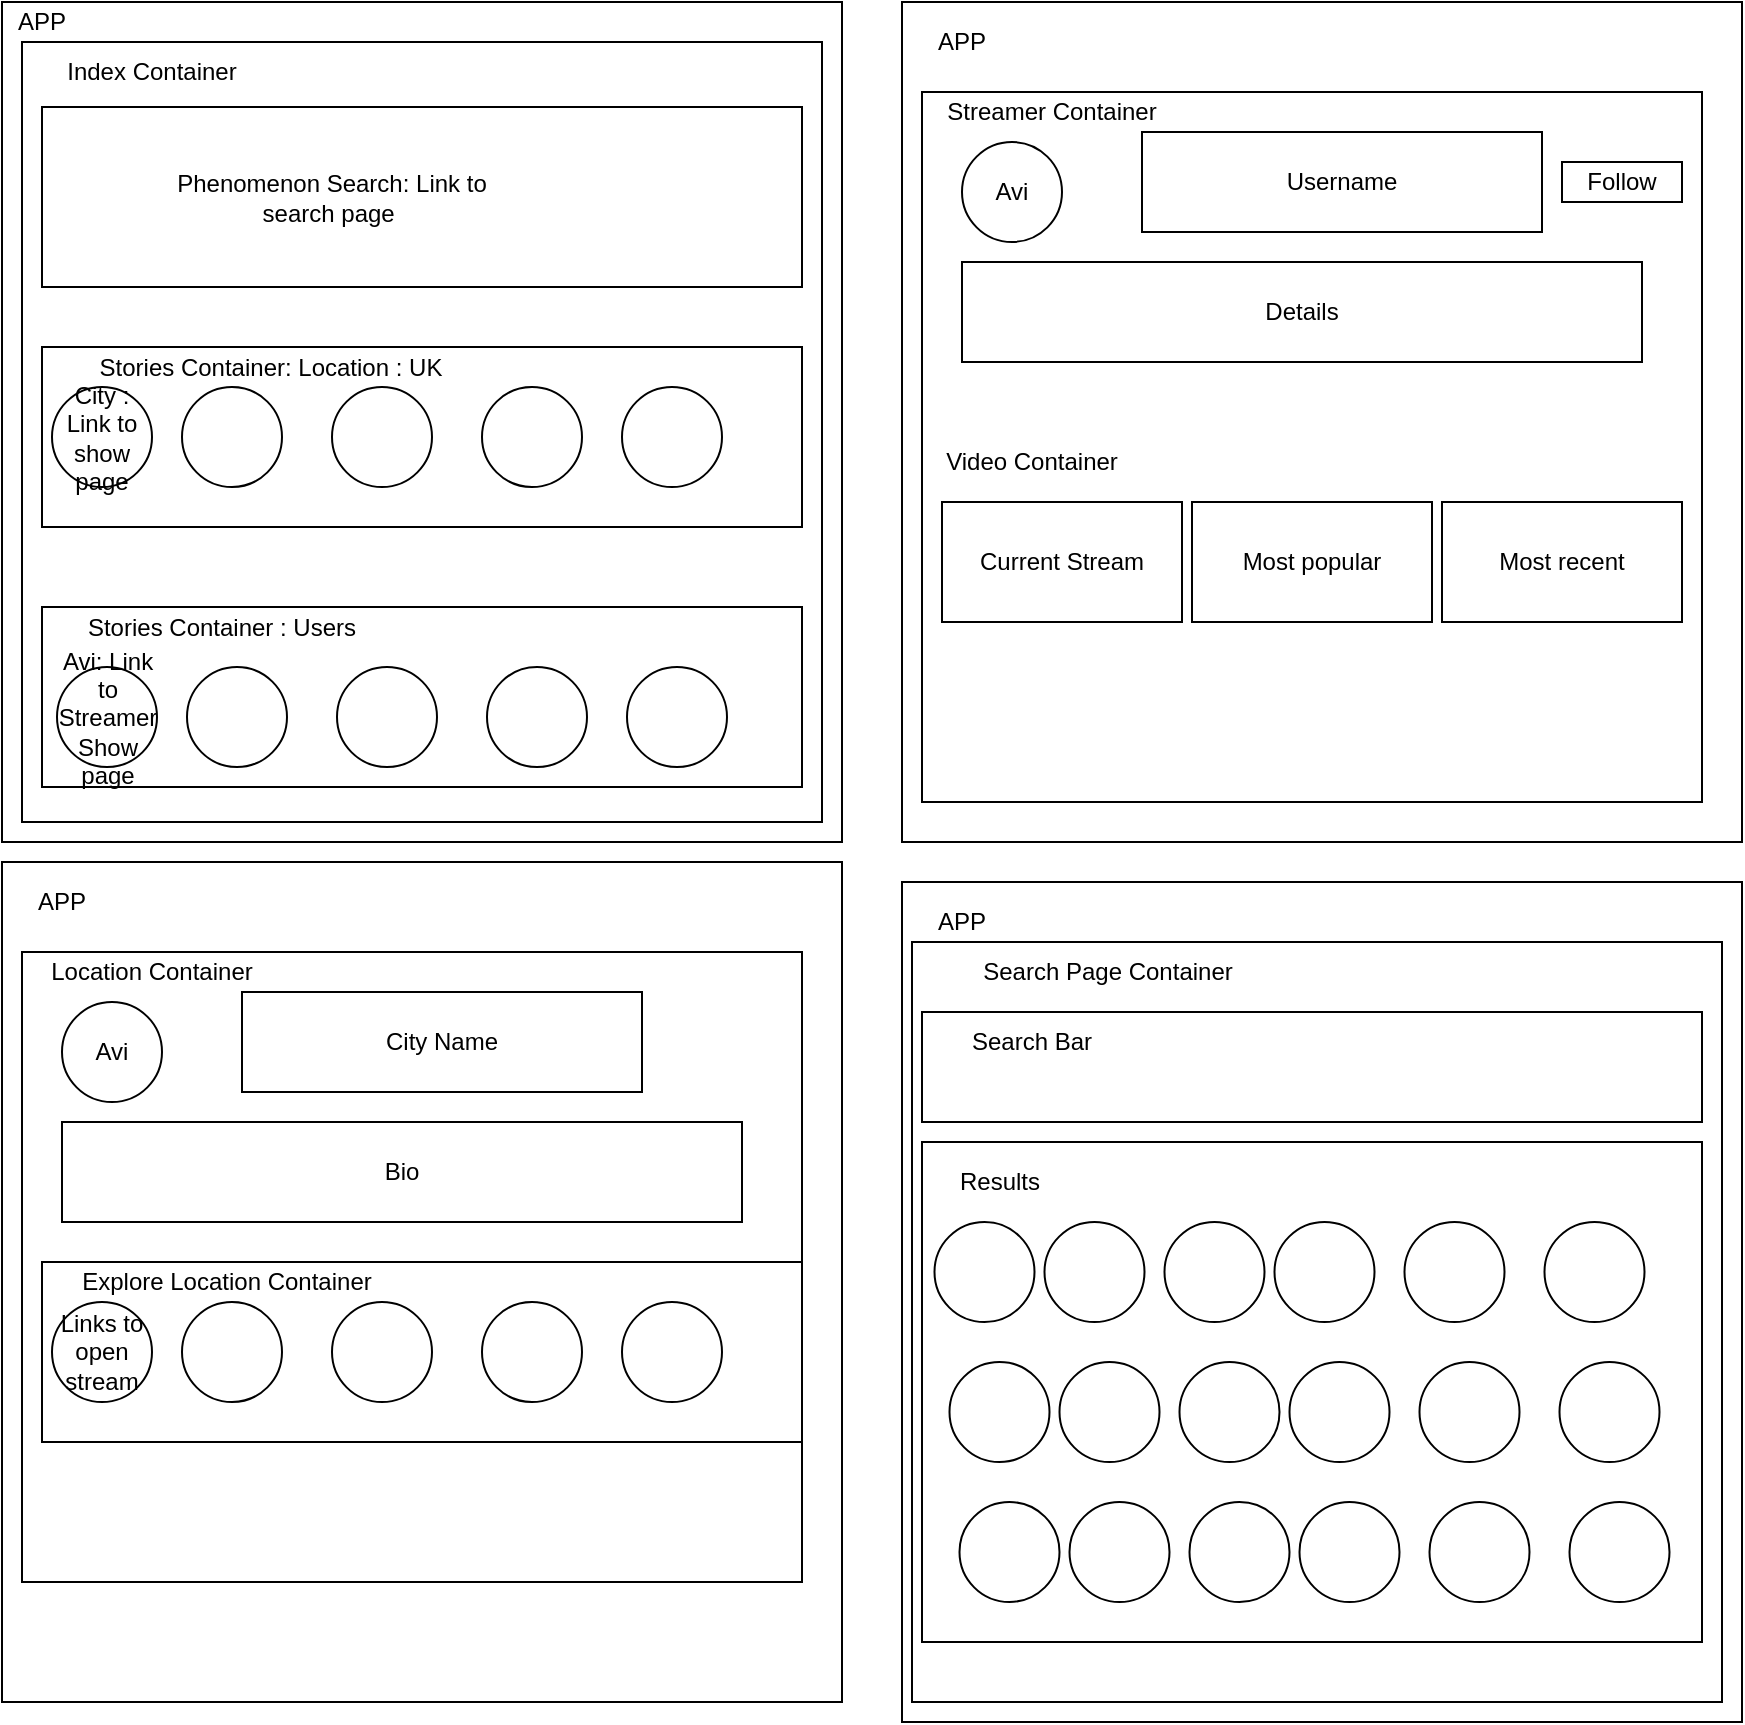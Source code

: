 <mxfile version="13.1.3">
    <diagram id="G6u2pa_VjVDDQZ0H6Lm_" name="Page-1">
        <mxGraphModel dx="942" dy="530" grid="1" gridSize="10" guides="1" tooltips="1" connect="1" arrows="1" fold="1" page="1" pageScale="1" pageWidth="1100" pageHeight="850" math="0" shadow="0">
            <root>
                <mxCell id="0"/>
                <mxCell id="1" parent="0"/>
                <mxCell id="fZP8IcHrs8CvVbbr-H_v-1" value="" style="whiteSpace=wrap;html=1;aspect=fixed;align=left;" parent="1" vertex="1">
                    <mxGeometry x="20" y="40" width="420" height="420" as="geometry"/>
                </mxCell>
                <mxCell id="fZP8IcHrs8CvVbbr-H_v-132" value="" style="rounded=0;whiteSpace=wrap;html=1;" parent="1" vertex="1">
                    <mxGeometry x="30" y="60" width="400" height="390" as="geometry"/>
                </mxCell>
                <mxCell id="fZP8IcHrs8CvVbbr-H_v-97" value="" style="whiteSpace=wrap;html=1;aspect=fixed;align=left;" parent="1" vertex="1">
                    <mxGeometry x="470" y="480" width="420" height="420" as="geometry"/>
                </mxCell>
                <mxCell id="fZP8IcHrs8CvVbbr-H_v-130" value="" style="rounded=0;whiteSpace=wrap;html=1;" parent="1" vertex="1">
                    <mxGeometry x="475" y="510" width="405" height="380" as="geometry"/>
                </mxCell>
                <mxCell id="fZP8IcHrs8CvVbbr-H_v-47" value="" style="whiteSpace=wrap;html=1;aspect=fixed;align=left;" parent="1" vertex="1">
                    <mxGeometry x="470" y="40" width="420" height="420" as="geometry"/>
                </mxCell>
                <mxCell id="fZP8IcHrs8CvVbbr-H_v-74" value="" style="rounded=0;whiteSpace=wrap;html=1;" parent="1" vertex="1">
                    <mxGeometry x="480" y="260" width="390" height="160" as="geometry"/>
                </mxCell>
                <mxCell id="fZP8IcHrs8CvVbbr-H_v-3" value="" style="rounded=0;whiteSpace=wrap;html=1;" parent="1" vertex="1">
                    <mxGeometry x="40" y="92.5" width="380" height="90" as="geometry"/>
                </mxCell>
                <mxCell id="fZP8IcHrs8CvVbbr-H_v-2" value="APP" style="text;html=1;strokeColor=none;fillColor=none;align=center;verticalAlign=middle;whiteSpace=wrap;rounded=0;" parent="1" vertex="1">
                    <mxGeometry x="20" y="40" width="40" height="20" as="geometry"/>
                </mxCell>
                <mxCell id="fZP8IcHrs8CvVbbr-H_v-4" value="Phenomenon Search: Link to search page&amp;nbsp;" style="text;html=1;strokeColor=none;fillColor=none;align=center;verticalAlign=middle;whiteSpace=wrap;rounded=0;" parent="1" vertex="1">
                    <mxGeometry x="90" y="127.5" width="190" height="20" as="geometry"/>
                </mxCell>
                <mxCell id="fZP8IcHrs8CvVbbr-H_v-48" value="APP" style="text;html=1;strokeColor=none;fillColor=none;align=center;verticalAlign=middle;whiteSpace=wrap;rounded=0;" parent="1" vertex="1">
                    <mxGeometry x="480" y="50" width="40" height="20" as="geometry"/>
                </mxCell>
                <mxCell id="fZP8IcHrs8CvVbbr-H_v-49" value="" style="rounded=0;whiteSpace=wrap;html=1;" parent="1" vertex="1">
                    <mxGeometry x="40" y="212.5" width="380" height="90" as="geometry"/>
                </mxCell>
                <mxCell id="fZP8IcHrs8CvVbbr-H_v-50" value="" style="rounded=0;whiteSpace=wrap;html=1;" parent="1" vertex="1">
                    <mxGeometry x="40" y="342.5" width="380" height="90" as="geometry"/>
                </mxCell>
                <mxCell id="fZP8IcHrs8CvVbbr-H_v-55" value="City : Link to show page" style="ellipse;whiteSpace=wrap;html=1;aspect=fixed;" parent="1" vertex="1">
                    <mxGeometry x="45" y="232.5" width="50" height="50" as="geometry"/>
                </mxCell>
                <mxCell id="fZP8IcHrs8CvVbbr-H_v-56" value="" style="ellipse;whiteSpace=wrap;html=1;aspect=fixed;" parent="1" vertex="1">
                    <mxGeometry x="110" y="232.5" width="50" height="50" as="geometry"/>
                </mxCell>
                <mxCell id="fZP8IcHrs8CvVbbr-H_v-57" value="" style="ellipse;whiteSpace=wrap;html=1;aspect=fixed;" parent="1" vertex="1">
                    <mxGeometry x="260" y="232.5" width="50" height="50" as="geometry"/>
                </mxCell>
                <mxCell id="fZP8IcHrs8CvVbbr-H_v-58" value="" style="ellipse;whiteSpace=wrap;html=1;aspect=fixed;" parent="1" vertex="1">
                    <mxGeometry x="330" y="232.5" width="50" height="50" as="geometry"/>
                </mxCell>
                <mxCell id="fZP8IcHrs8CvVbbr-H_v-59" value="" style="ellipse;whiteSpace=wrap;html=1;aspect=fixed;" parent="1" vertex="1">
                    <mxGeometry x="185" y="232.5" width="50" height="50" as="geometry"/>
                </mxCell>
                <mxCell id="fZP8IcHrs8CvVbbr-H_v-60" value="Avi: Link to Streamer Show page" style="ellipse;whiteSpace=wrap;html=1;aspect=fixed;" parent="1" vertex="1">
                    <mxGeometry x="47.5" y="372.5" width="50" height="50" as="geometry"/>
                </mxCell>
                <mxCell id="fZP8IcHrs8CvVbbr-H_v-61" value="" style="ellipse;whiteSpace=wrap;html=1;aspect=fixed;" parent="1" vertex="1">
                    <mxGeometry x="112.5" y="372.5" width="50" height="50" as="geometry"/>
                </mxCell>
                <mxCell id="fZP8IcHrs8CvVbbr-H_v-62" value="" style="ellipse;whiteSpace=wrap;html=1;aspect=fixed;" parent="1" vertex="1">
                    <mxGeometry x="262.5" y="372.5" width="50" height="50" as="geometry"/>
                </mxCell>
                <mxCell id="fZP8IcHrs8CvVbbr-H_v-63" value="" style="ellipse;whiteSpace=wrap;html=1;aspect=fixed;" parent="1" vertex="1">
                    <mxGeometry x="332.5" y="372.5" width="50" height="50" as="geometry"/>
                </mxCell>
                <mxCell id="fZP8IcHrs8CvVbbr-H_v-64" value="" style="ellipse;whiteSpace=wrap;html=1;aspect=fixed;" parent="1" vertex="1">
                    <mxGeometry x="187.5" y="372.5" width="50" height="50" as="geometry"/>
                </mxCell>
                <mxCell id="fZP8IcHrs8CvVbbr-H_v-6" value="Stories Container: Location : UK" style="text;html=1;strokeColor=none;fillColor=none;align=center;verticalAlign=middle;whiteSpace=wrap;rounded=0;" parent="1" vertex="1">
                    <mxGeometry x="47.5" y="212.5" width="212.5" height="20" as="geometry"/>
                </mxCell>
                <mxCell id="fZP8IcHrs8CvVbbr-H_v-8" value="Stories Container : Users" style="text;html=1;strokeColor=none;fillColor=none;align=center;verticalAlign=middle;whiteSpace=wrap;rounded=0;" parent="1" vertex="1">
                    <mxGeometry x="40" y="342.5" width="180" height="20" as="geometry"/>
                </mxCell>
                <mxCell id="fZP8IcHrs8CvVbbr-H_v-66" value="" style="rounded=0;whiteSpace=wrap;html=1;" parent="1" vertex="1">
                    <mxGeometry x="480" y="85" width="390" height="355" as="geometry"/>
                </mxCell>
                <mxCell id="fZP8IcHrs8CvVbbr-H_v-67" value="Avi" style="ellipse;whiteSpace=wrap;html=1;aspect=fixed;" parent="1" vertex="1">
                    <mxGeometry x="500" y="110" width="50" height="50" as="geometry"/>
                </mxCell>
                <mxCell id="fZP8IcHrs8CvVbbr-H_v-68" value="Username" style="rounded=0;whiteSpace=wrap;html=1;" parent="1" vertex="1">
                    <mxGeometry x="590" y="105" width="200" height="50" as="geometry"/>
                </mxCell>
                <mxCell id="fZP8IcHrs8CvVbbr-H_v-69" value="Details" style="rounded=0;whiteSpace=wrap;html=1;" parent="1" vertex="1">
                    <mxGeometry x="500" y="170" width="340" height="50" as="geometry"/>
                </mxCell>
                <mxCell id="fZP8IcHrs8CvVbbr-H_v-70" value="Current Stream" style="rounded=0;whiteSpace=wrap;html=1;" parent="1" vertex="1">
                    <mxGeometry x="490" y="290" width="120" height="60" as="geometry"/>
                </mxCell>
                <mxCell id="fZP8IcHrs8CvVbbr-H_v-71" value="Most popular" style="rounded=0;whiteSpace=wrap;html=1;" parent="1" vertex="1">
                    <mxGeometry x="615" y="290" width="120" height="60" as="geometry"/>
                </mxCell>
                <mxCell id="fZP8IcHrs8CvVbbr-H_v-72" value="Most recent" style="rounded=0;whiteSpace=wrap;html=1;" parent="1" vertex="1">
                    <mxGeometry x="740" y="290" width="120" height="60" as="geometry"/>
                </mxCell>
                <mxCell id="fZP8IcHrs8CvVbbr-H_v-76" value="Video Container" style="text;html=1;strokeColor=none;fillColor=none;align=center;verticalAlign=middle;whiteSpace=wrap;rounded=0;" parent="1" vertex="1">
                    <mxGeometry x="480" y="260" width="110" height="20" as="geometry"/>
                </mxCell>
                <mxCell id="fZP8IcHrs8CvVbbr-H_v-77" value="Streamer Container" style="text;html=1;strokeColor=none;fillColor=none;align=center;verticalAlign=middle;whiteSpace=wrap;rounded=0;" parent="1" vertex="1">
                    <mxGeometry x="480" y="85" width="130" height="20" as="geometry"/>
                </mxCell>
                <mxCell id="fZP8IcHrs8CvVbbr-H_v-78" value="" style="whiteSpace=wrap;html=1;aspect=fixed;align=left;" parent="1" vertex="1">
                    <mxGeometry x="20" y="470" width="420" height="420" as="geometry"/>
                </mxCell>
                <mxCell id="fZP8IcHrs8CvVbbr-H_v-80" value="APP" style="text;html=1;strokeColor=none;fillColor=none;align=center;verticalAlign=middle;whiteSpace=wrap;rounded=0;" parent="1" vertex="1">
                    <mxGeometry x="30" y="480" width="40" height="20" as="geometry"/>
                </mxCell>
                <mxCell id="fZP8IcHrs8CvVbbr-H_v-81" value="" style="rounded=0;whiteSpace=wrap;html=1;" parent="1" vertex="1">
                    <mxGeometry x="30" y="515" width="390" height="315" as="geometry"/>
                </mxCell>
                <mxCell id="fZP8IcHrs8CvVbbr-H_v-82" value="Avi" style="ellipse;whiteSpace=wrap;html=1;aspect=fixed;" parent="1" vertex="1">
                    <mxGeometry x="50" y="540" width="50" height="50" as="geometry"/>
                </mxCell>
                <mxCell id="fZP8IcHrs8CvVbbr-H_v-83" value="City Name" style="rounded=0;whiteSpace=wrap;html=1;" parent="1" vertex="1">
                    <mxGeometry x="140" y="535" width="200" height="50" as="geometry"/>
                </mxCell>
                <mxCell id="fZP8IcHrs8CvVbbr-H_v-84" value="Bio" style="rounded=0;whiteSpace=wrap;html=1;" parent="1" vertex="1">
                    <mxGeometry x="50" y="600" width="340" height="50" as="geometry"/>
                </mxCell>
                <mxCell id="fZP8IcHrs8CvVbbr-H_v-89" value="Location Container" style="text;html=1;strokeColor=none;fillColor=none;align=center;verticalAlign=middle;whiteSpace=wrap;rounded=0;" parent="1" vertex="1">
                    <mxGeometry x="30" y="515" width="130" height="20" as="geometry"/>
                </mxCell>
                <mxCell id="fZP8IcHrs8CvVbbr-H_v-90" value="" style="rounded=0;whiteSpace=wrap;html=1;" parent="1" vertex="1">
                    <mxGeometry x="40" y="670" width="380" height="90" as="geometry"/>
                </mxCell>
                <mxCell id="fZP8IcHrs8CvVbbr-H_v-91" value="Links to open stream" style="ellipse;whiteSpace=wrap;html=1;aspect=fixed;" parent="1" vertex="1">
                    <mxGeometry x="45" y="690" width="50" height="50" as="geometry"/>
                </mxCell>
                <mxCell id="fZP8IcHrs8CvVbbr-H_v-92" value="" style="ellipse;whiteSpace=wrap;html=1;aspect=fixed;" parent="1" vertex="1">
                    <mxGeometry x="110" y="690" width="50" height="50" as="geometry"/>
                </mxCell>
                <mxCell id="fZP8IcHrs8CvVbbr-H_v-93" value="" style="ellipse;whiteSpace=wrap;html=1;aspect=fixed;" parent="1" vertex="1">
                    <mxGeometry x="260" y="690" width="50" height="50" as="geometry"/>
                </mxCell>
                <mxCell id="fZP8IcHrs8CvVbbr-H_v-94" value="" style="ellipse;whiteSpace=wrap;html=1;aspect=fixed;" parent="1" vertex="1">
                    <mxGeometry x="330" y="690" width="50" height="50" as="geometry"/>
                </mxCell>
                <mxCell id="fZP8IcHrs8CvVbbr-H_v-95" value="" style="ellipse;whiteSpace=wrap;html=1;aspect=fixed;" parent="1" vertex="1">
                    <mxGeometry x="185" y="690" width="50" height="50" as="geometry"/>
                </mxCell>
                <mxCell id="fZP8IcHrs8CvVbbr-H_v-96" value="Explore Location Container" style="text;html=1;strokeColor=none;fillColor=none;align=center;verticalAlign=middle;whiteSpace=wrap;rounded=0;" parent="1" vertex="1">
                    <mxGeometry x="47.5" y="670" width="169" height="20" as="geometry"/>
                </mxCell>
                <mxCell id="fZP8IcHrs8CvVbbr-H_v-98" value="" style="rounded=0;whiteSpace=wrap;html=1;" parent="1" vertex="1">
                    <mxGeometry x="480" y="610" width="390" height="250" as="geometry"/>
                </mxCell>
                <mxCell id="fZP8IcHrs8CvVbbr-H_v-99" value="APP" style="text;html=1;strokeColor=none;fillColor=none;align=center;verticalAlign=middle;whiteSpace=wrap;rounded=0;" parent="1" vertex="1">
                    <mxGeometry x="480" y="490" width="40" height="20" as="geometry"/>
                </mxCell>
                <mxCell id="fZP8IcHrs8CvVbbr-H_v-100" value="" style="rounded=0;whiteSpace=wrap;html=1;" parent="1" vertex="1">
                    <mxGeometry x="480" y="545" width="390" height="55" as="geometry"/>
                </mxCell>
                <mxCell id="fZP8IcHrs8CvVbbr-H_v-107" value="Results" style="text;html=1;strokeColor=none;fillColor=none;align=center;verticalAlign=middle;whiteSpace=wrap;rounded=0;" parent="1" vertex="1">
                    <mxGeometry x="463.75" y="620" width="110" height="20" as="geometry"/>
                </mxCell>
                <mxCell id="fZP8IcHrs8CvVbbr-H_v-108" value="Search Bar" style="text;html=1;strokeColor=none;fillColor=none;align=center;verticalAlign=middle;whiteSpace=wrap;rounded=0;" parent="1" vertex="1">
                    <mxGeometry x="470" y="550" width="130" height="20" as="geometry"/>
                </mxCell>
                <mxCell id="fZP8IcHrs8CvVbbr-H_v-109" value="" style="ellipse;whiteSpace=wrap;html=1;aspect=fixed;" parent="1" vertex="1">
                    <mxGeometry x="486.25" y="650" width="50" height="50" as="geometry"/>
                </mxCell>
                <mxCell id="fZP8IcHrs8CvVbbr-H_v-111" value="" style="ellipse;whiteSpace=wrap;html=1;aspect=fixed;" parent="1" vertex="1">
                    <mxGeometry x="541.25" y="650" width="50" height="50" as="geometry"/>
                </mxCell>
                <mxCell id="fZP8IcHrs8CvVbbr-H_v-112" value="" style="ellipse;whiteSpace=wrap;html=1;aspect=fixed;" parent="1" vertex="1">
                    <mxGeometry x="601.25" y="650" width="50" height="50" as="geometry"/>
                </mxCell>
                <mxCell id="fZP8IcHrs8CvVbbr-H_v-113" value="" style="ellipse;whiteSpace=wrap;html=1;aspect=fixed;" parent="1" vertex="1">
                    <mxGeometry x="656.25" y="650" width="50" height="50" as="geometry"/>
                </mxCell>
                <mxCell id="fZP8IcHrs8CvVbbr-H_v-114" value="" style="ellipse;whiteSpace=wrap;html=1;aspect=fixed;" parent="1" vertex="1">
                    <mxGeometry x="721.25" y="650" width="50" height="50" as="geometry"/>
                </mxCell>
                <mxCell id="fZP8IcHrs8CvVbbr-H_v-115" value="" style="ellipse;whiteSpace=wrap;html=1;aspect=fixed;" parent="1" vertex="1">
                    <mxGeometry x="791.25" y="650" width="50" height="50" as="geometry"/>
                </mxCell>
                <mxCell id="fZP8IcHrs8CvVbbr-H_v-116" value="" style="ellipse;whiteSpace=wrap;html=1;aspect=fixed;" parent="1" vertex="1">
                    <mxGeometry x="493.75" y="720" width="50" height="50" as="geometry"/>
                </mxCell>
                <mxCell id="fZP8IcHrs8CvVbbr-H_v-117" value="" style="ellipse;whiteSpace=wrap;html=1;aspect=fixed;" parent="1" vertex="1">
                    <mxGeometry x="548.75" y="720" width="50" height="50" as="geometry"/>
                </mxCell>
                <mxCell id="fZP8IcHrs8CvVbbr-H_v-118" value="" style="ellipse;whiteSpace=wrap;html=1;aspect=fixed;" parent="1" vertex="1">
                    <mxGeometry x="608.75" y="720" width="50" height="50" as="geometry"/>
                </mxCell>
                <mxCell id="fZP8IcHrs8CvVbbr-H_v-119" value="" style="ellipse;whiteSpace=wrap;html=1;aspect=fixed;" parent="1" vertex="1">
                    <mxGeometry x="663.75" y="720" width="50" height="50" as="geometry"/>
                </mxCell>
                <mxCell id="fZP8IcHrs8CvVbbr-H_v-120" value="" style="ellipse;whiteSpace=wrap;html=1;aspect=fixed;" parent="1" vertex="1">
                    <mxGeometry x="728.75" y="720" width="50" height="50" as="geometry"/>
                </mxCell>
                <mxCell id="fZP8IcHrs8CvVbbr-H_v-121" value="" style="ellipse;whiteSpace=wrap;html=1;aspect=fixed;" parent="1" vertex="1">
                    <mxGeometry x="798.75" y="720" width="50" height="50" as="geometry"/>
                </mxCell>
                <mxCell id="fZP8IcHrs8CvVbbr-H_v-122" value="" style="ellipse;whiteSpace=wrap;html=1;aspect=fixed;" parent="1" vertex="1">
                    <mxGeometry x="498.75" y="790" width="50" height="50" as="geometry"/>
                </mxCell>
                <mxCell id="fZP8IcHrs8CvVbbr-H_v-123" value="" style="ellipse;whiteSpace=wrap;html=1;aspect=fixed;" parent="1" vertex="1">
                    <mxGeometry x="553.75" y="790" width="50" height="50" as="geometry"/>
                </mxCell>
                <mxCell id="fZP8IcHrs8CvVbbr-H_v-124" value="" style="ellipse;whiteSpace=wrap;html=1;aspect=fixed;" parent="1" vertex="1">
                    <mxGeometry x="613.75" y="790" width="50" height="50" as="geometry"/>
                </mxCell>
                <mxCell id="fZP8IcHrs8CvVbbr-H_v-125" value="" style="ellipse;whiteSpace=wrap;html=1;aspect=fixed;" parent="1" vertex="1">
                    <mxGeometry x="668.75" y="790" width="50" height="50" as="geometry"/>
                </mxCell>
                <mxCell id="fZP8IcHrs8CvVbbr-H_v-126" value="" style="ellipse;whiteSpace=wrap;html=1;aspect=fixed;" parent="1" vertex="1">
                    <mxGeometry x="733.75" y="790" width="50" height="50" as="geometry"/>
                </mxCell>
                <mxCell id="fZP8IcHrs8CvVbbr-H_v-127" value="" style="ellipse;whiteSpace=wrap;html=1;aspect=fixed;" parent="1" vertex="1">
                    <mxGeometry x="803.75" y="790" width="50" height="50" as="geometry"/>
                </mxCell>
                <mxCell id="fZP8IcHrs8CvVbbr-H_v-129" value="Follow" style="rounded=0;whiteSpace=wrap;html=1;" parent="1" vertex="1">
                    <mxGeometry x="800" y="120" width="60" height="20" as="geometry"/>
                </mxCell>
                <mxCell id="fZP8IcHrs8CvVbbr-H_v-131" value="Search Page Container" style="text;html=1;strokeColor=none;fillColor=none;align=center;verticalAlign=middle;whiteSpace=wrap;rounded=0;" parent="1" vertex="1">
                    <mxGeometry x="486.25" y="515" width="173.75" height="20" as="geometry"/>
                </mxCell>
                <mxCell id="fZP8IcHrs8CvVbbr-H_v-133" value="Index Container" style="text;html=1;strokeColor=none;fillColor=none;align=center;verticalAlign=middle;whiteSpace=wrap;rounded=0;" parent="1" vertex="1">
                    <mxGeometry x="40" y="65" width="110" height="20" as="geometry"/>
                </mxCell>
            </root>
        </mxGraphModel>
    </diagram>
</mxfile>